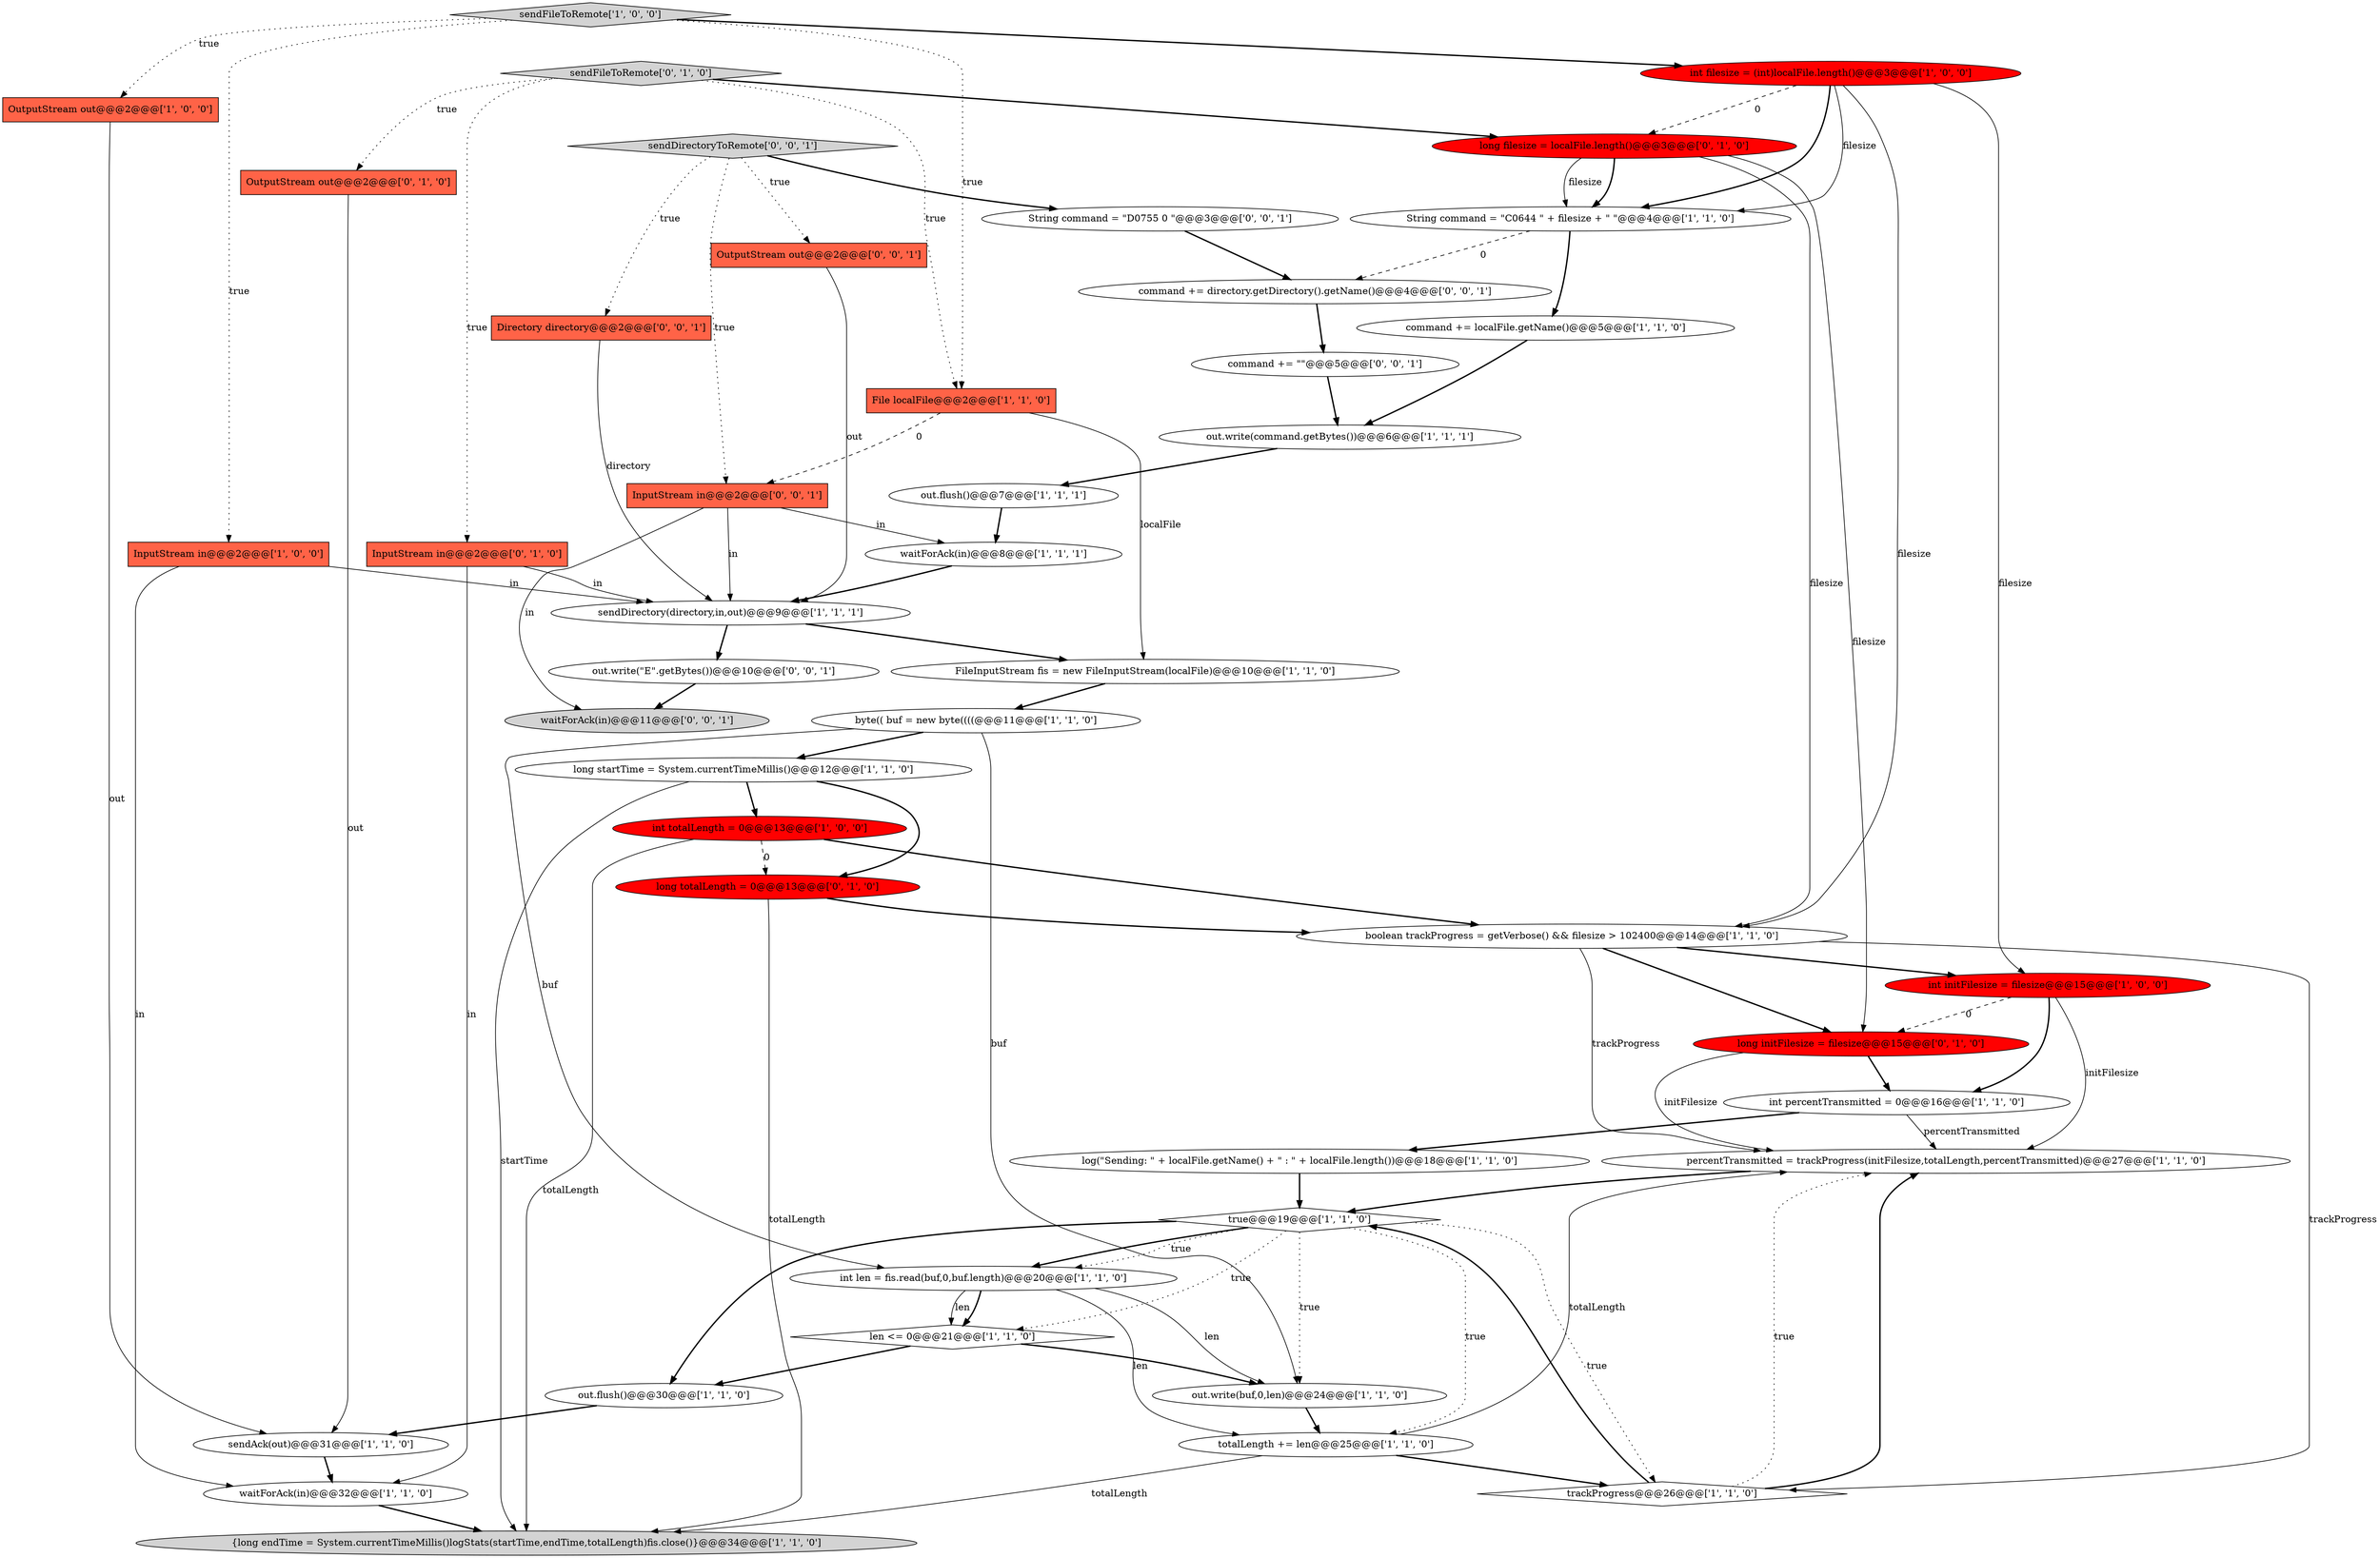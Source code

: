 digraph {
4 [style = filled, label = "boolean trackProgress = getVerbose() && filesize > 102400@@@14@@@['1', '1', '0']", fillcolor = white, shape = ellipse image = "AAA0AAABBB1BBB"];
24 [style = filled, label = "{long endTime = System.currentTimeMillis()logStats(startTime,endTime,totalLength)fis.close()}@@@34@@@['1', '1', '0']", fillcolor = lightgray, shape = ellipse image = "AAA0AAABBB1BBB"];
43 [style = filled, label = "InputStream in@@@2@@@['0', '0', '1']", fillcolor = tomato, shape = box image = "AAA0AAABBB3BBB"];
10 [style = filled, label = "command += localFile.getName()@@@5@@@['1', '1', '0']", fillcolor = white, shape = ellipse image = "AAA0AAABBB1BBB"];
26 [style = filled, label = "int percentTransmitted = 0@@@16@@@['1', '1', '0']", fillcolor = white, shape = ellipse image = "AAA0AAABBB1BBB"];
1 [style = filled, label = "out.flush()@@@30@@@['1', '1', '0']", fillcolor = white, shape = ellipse image = "AAA0AAABBB1BBB"];
3 [style = filled, label = "percentTransmitted = trackProgress(initFilesize,totalLength,percentTransmitted)@@@27@@@['1', '1', '0']", fillcolor = white, shape = ellipse image = "AAA0AAABBB1BBB"];
17 [style = filled, label = "out.flush()@@@7@@@['1', '1', '1']", fillcolor = white, shape = ellipse image = "AAA0AAABBB1BBB"];
35 [style = filled, label = "InputStream in@@@2@@@['0', '1', '0']", fillcolor = tomato, shape = box image = "AAA0AAABBB2BBB"];
44 [style = filled, label = "String command = \"D0755 0 \"@@@3@@@['0', '0', '1']", fillcolor = white, shape = ellipse image = "AAA0AAABBB3BBB"];
5 [style = filled, label = "byte(( buf = new byte((((@@@11@@@['1', '1', '0']", fillcolor = white, shape = ellipse image = "AAA0AAABBB1BBB"];
42 [style = filled, label = "out.write(\"E\".getBytes())@@@10@@@['0', '0', '1']", fillcolor = white, shape = ellipse image = "AAA0AAABBB3BBB"];
29 [style = filled, label = "len <= 0@@@21@@@['1', '1', '0']", fillcolor = white, shape = diamond image = "AAA0AAABBB1BBB"];
21 [style = filled, label = "File localFile@@@2@@@['1', '1', '0']", fillcolor = tomato, shape = box image = "AAA0AAABBB1BBB"];
32 [style = filled, label = "long totalLength = 0@@@13@@@['0', '1', '0']", fillcolor = red, shape = ellipse image = "AAA1AAABBB2BBB"];
2 [style = filled, label = "waitForAck(in)@@@32@@@['1', '1', '0']", fillcolor = white, shape = ellipse image = "AAA0AAABBB1BBB"];
6 [style = filled, label = "int initFilesize = filesize@@@15@@@['1', '0', '0']", fillcolor = red, shape = ellipse image = "AAA1AAABBB1BBB"];
7 [style = filled, label = "String command = \"C0644 \" + filesize + \" \"@@@4@@@['1', '1', '0']", fillcolor = white, shape = ellipse image = "AAA0AAABBB1BBB"];
38 [style = filled, label = "sendDirectoryToRemote['0', '0', '1']", fillcolor = lightgray, shape = diamond image = "AAA0AAABBB3BBB"];
9 [style = filled, label = "true@@@19@@@['1', '1', '0']", fillcolor = white, shape = diamond image = "AAA0AAABBB1BBB"];
41 [style = filled, label = "command += \"\"@@@5@@@['0', '0', '1']", fillcolor = white, shape = ellipse image = "AAA0AAABBB3BBB"];
33 [style = filled, label = "long filesize = localFile.length()@@@3@@@['0', '1', '0']", fillcolor = red, shape = ellipse image = "AAA1AAABBB2BBB"];
23 [style = filled, label = "trackProgress@@@26@@@['1', '1', '0']", fillcolor = white, shape = diamond image = "AAA0AAABBB1BBB"];
37 [style = filled, label = "OutputStream out@@@2@@@['0', '0', '1']", fillcolor = tomato, shape = box image = "AAA0AAABBB3BBB"];
36 [style = filled, label = "command += directory.getDirectory().getName()@@@4@@@['0', '0', '1']", fillcolor = white, shape = ellipse image = "AAA0AAABBB3BBB"];
31 [style = filled, label = "OutputStream out@@@2@@@['0', '1', '0']", fillcolor = tomato, shape = box image = "AAA0AAABBB2BBB"];
34 [style = filled, label = "long initFilesize = filesize@@@15@@@['0', '1', '0']", fillcolor = red, shape = ellipse image = "AAA1AAABBB2BBB"];
27 [style = filled, label = "sendAck(out)@@@31@@@['1', '1', '0']", fillcolor = white, shape = ellipse image = "AAA0AAABBB1BBB"];
12 [style = filled, label = "out.write(command.getBytes())@@@6@@@['1', '1', '1']", fillcolor = white, shape = ellipse image = "AAA0AAABBB1BBB"];
40 [style = filled, label = "Directory directory@@@2@@@['0', '0', '1']", fillcolor = tomato, shape = box image = "AAA0AAABBB3BBB"];
30 [style = filled, label = "sendFileToRemote['0', '1', '0']", fillcolor = lightgray, shape = diamond image = "AAA0AAABBB2BBB"];
14 [style = filled, label = "FileInputStream fis = new FileInputStream(localFile)@@@10@@@['1', '1', '0']", fillcolor = white, shape = ellipse image = "AAA0AAABBB1BBB"];
0 [style = filled, label = "long startTime = System.currentTimeMillis()@@@12@@@['1', '1', '0']", fillcolor = white, shape = ellipse image = "AAA0AAABBB1BBB"];
8 [style = filled, label = "OutputStream out@@@2@@@['1', '0', '0']", fillcolor = tomato, shape = box image = "AAA0AAABBB1BBB"];
18 [style = filled, label = "waitForAck(in)@@@8@@@['1', '1', '1']", fillcolor = white, shape = ellipse image = "AAA0AAABBB1BBB"];
22 [style = filled, label = "int filesize = (int)localFile.length()@@@3@@@['1', '0', '0']", fillcolor = red, shape = ellipse image = "AAA1AAABBB1BBB"];
39 [style = filled, label = "waitForAck(in)@@@11@@@['0', '0', '1']", fillcolor = lightgray, shape = ellipse image = "AAA0AAABBB3BBB"];
20 [style = filled, label = "sendFileToRemote['1', '0', '0']", fillcolor = lightgray, shape = diamond image = "AAA0AAABBB1BBB"];
11 [style = filled, label = "log(\"Sending: \" + localFile.getName() + \" : \" + localFile.length())@@@18@@@['1', '1', '0']", fillcolor = white, shape = ellipse image = "AAA0AAABBB1BBB"];
19 [style = filled, label = "totalLength += len@@@25@@@['1', '1', '0']", fillcolor = white, shape = ellipse image = "AAA0AAABBB1BBB"];
15 [style = filled, label = "sendDirectory(directory,in,out)@@@9@@@['1', '1', '1']", fillcolor = white, shape = ellipse image = "AAA0AAABBB1BBB"];
16 [style = filled, label = "InputStream in@@@2@@@['1', '0', '0']", fillcolor = tomato, shape = box image = "AAA0AAABBB1BBB"];
13 [style = filled, label = "int totalLength = 0@@@13@@@['1', '0', '0']", fillcolor = red, shape = ellipse image = "AAA1AAABBB1BBB"];
28 [style = filled, label = "int len = fis.read(buf,0,buf.length)@@@20@@@['1', '1', '0']", fillcolor = white, shape = ellipse image = "AAA0AAABBB1BBB"];
25 [style = filled, label = "out.write(buf,0,len)@@@24@@@['1', '1', '0']", fillcolor = white, shape = ellipse image = "AAA0AAABBB1BBB"];
22->4 [style = solid, label="filesize"];
0->13 [style = bold, label=""];
35->15 [style = solid, label="in"];
34->3 [style = solid, label="initFilesize"];
43->18 [style = solid, label="in"];
38->44 [style = bold, label=""];
35->2 [style = solid, label="in"];
1->27 [style = bold, label=""];
43->15 [style = solid, label="in"];
6->34 [style = dashed, label="0"];
13->24 [style = solid, label="totalLength"];
11->9 [style = bold, label=""];
22->7 [style = solid, label="filesize"];
26->11 [style = bold, label=""];
8->27 [style = solid, label="out"];
43->39 [style = solid, label="in"];
5->0 [style = bold, label=""];
34->26 [style = bold, label=""];
22->6 [style = solid, label="filesize"];
10->12 [style = bold, label=""];
25->19 [style = bold, label=""];
32->4 [style = bold, label=""];
29->1 [style = bold, label=""];
2->24 [style = bold, label=""];
0->24 [style = solid, label="startTime"];
27->2 [style = bold, label=""];
38->40 [style = dotted, label="true"];
9->28 [style = dotted, label="true"];
33->7 [style = bold, label=""];
36->41 [style = bold, label=""];
26->3 [style = solid, label="percentTransmitted"];
5->28 [style = solid, label="buf"];
18->15 [style = bold, label=""];
16->2 [style = solid, label="in"];
23->3 [style = bold, label=""];
22->7 [style = bold, label=""];
13->32 [style = dashed, label="0"];
23->3 [style = dotted, label="true"];
4->23 [style = solid, label="trackProgress"];
33->4 [style = solid, label="filesize"];
9->1 [style = bold, label=""];
6->3 [style = solid, label="initFilesize"];
37->15 [style = solid, label="out"];
38->37 [style = dotted, label="true"];
28->29 [style = bold, label=""];
19->3 [style = solid, label="totalLength"];
6->26 [style = bold, label=""];
30->33 [style = bold, label=""];
15->14 [style = bold, label=""];
22->33 [style = dashed, label="0"];
12->17 [style = bold, label=""];
42->39 [style = bold, label=""];
9->28 [style = bold, label=""];
3->9 [style = bold, label=""];
16->15 [style = solid, label="in"];
9->19 [style = dotted, label="true"];
9->23 [style = dotted, label="true"];
41->12 [style = bold, label=""];
0->32 [style = bold, label=""];
5->25 [style = solid, label="buf"];
19->24 [style = solid, label="totalLength"];
4->34 [style = bold, label=""];
30->31 [style = dotted, label="true"];
14->5 [style = bold, label=""];
21->43 [style = dashed, label="0"];
9->29 [style = dotted, label="true"];
44->36 [style = bold, label=""];
33->34 [style = solid, label="filesize"];
7->10 [style = bold, label=""];
4->6 [style = bold, label=""];
20->8 [style = dotted, label="true"];
28->19 [style = solid, label="len"];
29->25 [style = bold, label=""];
20->21 [style = dotted, label="true"];
28->25 [style = solid, label="len"];
30->21 [style = dotted, label="true"];
32->24 [style = solid, label="totalLength"];
9->25 [style = dotted, label="true"];
20->22 [style = bold, label=""];
40->15 [style = solid, label="directory"];
15->42 [style = bold, label=""];
38->43 [style = dotted, label="true"];
30->35 [style = dotted, label="true"];
19->23 [style = bold, label=""];
4->3 [style = solid, label="trackProgress"];
31->27 [style = solid, label="out"];
28->29 [style = solid, label="len"];
21->14 [style = solid, label="localFile"];
23->9 [style = bold, label=""];
7->36 [style = dashed, label="0"];
17->18 [style = bold, label=""];
20->16 [style = dotted, label="true"];
33->7 [style = solid, label="filesize"];
13->4 [style = bold, label=""];
}
